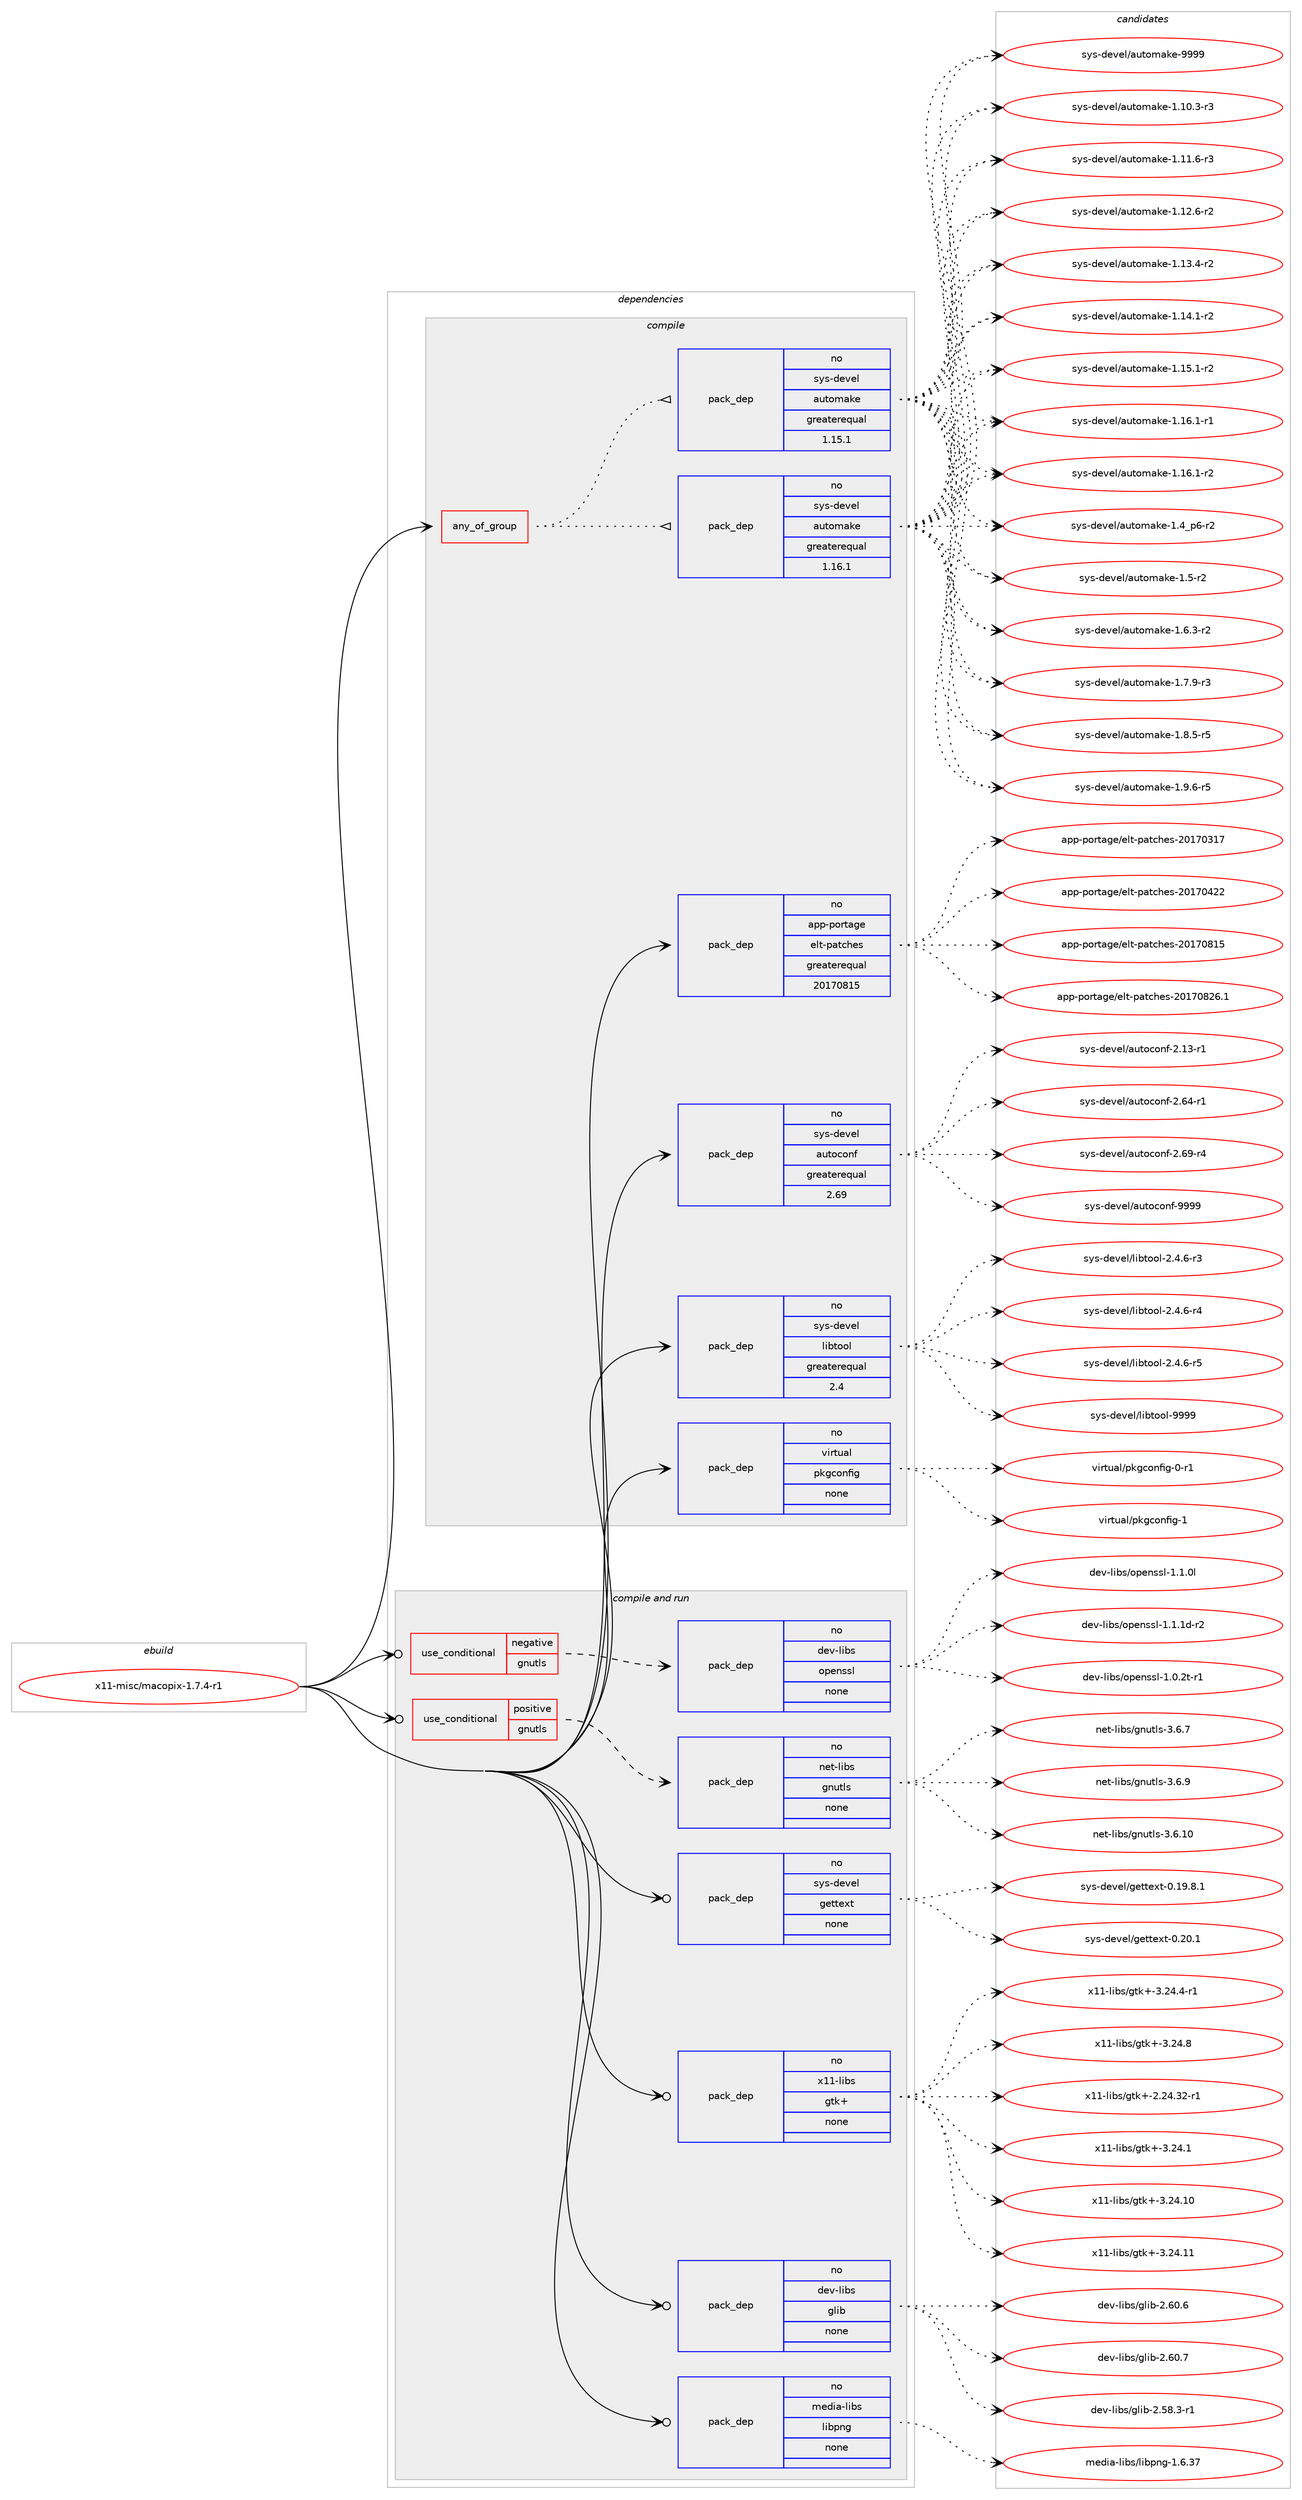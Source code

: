 digraph prolog {

# *************
# Graph options
# *************

newrank=true;
concentrate=true;
compound=true;
graph [rankdir=LR,fontname=Helvetica,fontsize=10,ranksep=1.5];#, ranksep=2.5, nodesep=0.2];
edge  [arrowhead=vee];
node  [fontname=Helvetica,fontsize=10];

# **********
# The ebuild
# **********

subgraph cluster_leftcol {
color=gray;
rank=same;
label=<<i>ebuild</i>>;
id [label="x11-misc/macopix-1.7.4-r1", color=red, width=4, href="../x11-misc/macopix-1.7.4-r1.svg"];
}

# ****************
# The dependencies
# ****************

subgraph cluster_midcol {
color=gray;
label=<<i>dependencies</i>>;
subgraph cluster_compile {
fillcolor="#eeeeee";
style=filled;
label=<<i>compile</i>>;
subgraph any16078 {
dependency919425 [label=<<TABLE BORDER="0" CELLBORDER="1" CELLSPACING="0" CELLPADDING="4"><TR><TD CELLPADDING="10">any_of_group</TD></TR></TABLE>>, shape=none, color=red];subgraph pack682952 {
dependency919426 [label=<<TABLE BORDER="0" CELLBORDER="1" CELLSPACING="0" CELLPADDING="4" WIDTH="220"><TR><TD ROWSPAN="6" CELLPADDING="30">pack_dep</TD></TR><TR><TD WIDTH="110">no</TD></TR><TR><TD>sys-devel</TD></TR><TR><TD>automake</TD></TR><TR><TD>greaterequal</TD></TR><TR><TD>1.16.1</TD></TR></TABLE>>, shape=none, color=blue];
}
dependency919425:e -> dependency919426:w [weight=20,style="dotted",arrowhead="oinv"];
subgraph pack682953 {
dependency919427 [label=<<TABLE BORDER="0" CELLBORDER="1" CELLSPACING="0" CELLPADDING="4" WIDTH="220"><TR><TD ROWSPAN="6" CELLPADDING="30">pack_dep</TD></TR><TR><TD WIDTH="110">no</TD></TR><TR><TD>sys-devel</TD></TR><TR><TD>automake</TD></TR><TR><TD>greaterequal</TD></TR><TR><TD>1.15.1</TD></TR></TABLE>>, shape=none, color=blue];
}
dependency919425:e -> dependency919427:w [weight=20,style="dotted",arrowhead="oinv"];
}
id:e -> dependency919425:w [weight=20,style="solid",arrowhead="vee"];
subgraph pack682954 {
dependency919428 [label=<<TABLE BORDER="0" CELLBORDER="1" CELLSPACING="0" CELLPADDING="4" WIDTH="220"><TR><TD ROWSPAN="6" CELLPADDING="30">pack_dep</TD></TR><TR><TD WIDTH="110">no</TD></TR><TR><TD>app-portage</TD></TR><TR><TD>elt-patches</TD></TR><TR><TD>greaterequal</TD></TR><TR><TD>20170815</TD></TR></TABLE>>, shape=none, color=blue];
}
id:e -> dependency919428:w [weight=20,style="solid",arrowhead="vee"];
subgraph pack682955 {
dependency919429 [label=<<TABLE BORDER="0" CELLBORDER="1" CELLSPACING="0" CELLPADDING="4" WIDTH="220"><TR><TD ROWSPAN="6" CELLPADDING="30">pack_dep</TD></TR><TR><TD WIDTH="110">no</TD></TR><TR><TD>sys-devel</TD></TR><TR><TD>autoconf</TD></TR><TR><TD>greaterequal</TD></TR><TR><TD>2.69</TD></TR></TABLE>>, shape=none, color=blue];
}
id:e -> dependency919429:w [weight=20,style="solid",arrowhead="vee"];
subgraph pack682956 {
dependency919430 [label=<<TABLE BORDER="0" CELLBORDER="1" CELLSPACING="0" CELLPADDING="4" WIDTH="220"><TR><TD ROWSPAN="6" CELLPADDING="30">pack_dep</TD></TR><TR><TD WIDTH="110">no</TD></TR><TR><TD>sys-devel</TD></TR><TR><TD>libtool</TD></TR><TR><TD>greaterequal</TD></TR><TR><TD>2.4</TD></TR></TABLE>>, shape=none, color=blue];
}
id:e -> dependency919430:w [weight=20,style="solid",arrowhead="vee"];
subgraph pack682957 {
dependency919431 [label=<<TABLE BORDER="0" CELLBORDER="1" CELLSPACING="0" CELLPADDING="4" WIDTH="220"><TR><TD ROWSPAN="6" CELLPADDING="30">pack_dep</TD></TR><TR><TD WIDTH="110">no</TD></TR><TR><TD>virtual</TD></TR><TR><TD>pkgconfig</TD></TR><TR><TD>none</TD></TR><TR><TD></TD></TR></TABLE>>, shape=none, color=blue];
}
id:e -> dependency919431:w [weight=20,style="solid",arrowhead="vee"];
}
subgraph cluster_compileandrun {
fillcolor="#eeeeee";
style=filled;
label=<<i>compile and run</i>>;
subgraph cond219804 {
dependency919432 [label=<<TABLE BORDER="0" CELLBORDER="1" CELLSPACING="0" CELLPADDING="4"><TR><TD ROWSPAN="3" CELLPADDING="10">use_conditional</TD></TR><TR><TD>negative</TD></TR><TR><TD>gnutls</TD></TR></TABLE>>, shape=none, color=red];
subgraph pack682958 {
dependency919433 [label=<<TABLE BORDER="0" CELLBORDER="1" CELLSPACING="0" CELLPADDING="4" WIDTH="220"><TR><TD ROWSPAN="6" CELLPADDING="30">pack_dep</TD></TR><TR><TD WIDTH="110">no</TD></TR><TR><TD>dev-libs</TD></TR><TR><TD>openssl</TD></TR><TR><TD>none</TD></TR><TR><TD></TD></TR></TABLE>>, shape=none, color=blue];
}
dependency919432:e -> dependency919433:w [weight=20,style="dashed",arrowhead="vee"];
}
id:e -> dependency919432:w [weight=20,style="solid",arrowhead="odotvee"];
subgraph cond219805 {
dependency919434 [label=<<TABLE BORDER="0" CELLBORDER="1" CELLSPACING="0" CELLPADDING="4"><TR><TD ROWSPAN="3" CELLPADDING="10">use_conditional</TD></TR><TR><TD>positive</TD></TR><TR><TD>gnutls</TD></TR></TABLE>>, shape=none, color=red];
subgraph pack682959 {
dependency919435 [label=<<TABLE BORDER="0" CELLBORDER="1" CELLSPACING="0" CELLPADDING="4" WIDTH="220"><TR><TD ROWSPAN="6" CELLPADDING="30">pack_dep</TD></TR><TR><TD WIDTH="110">no</TD></TR><TR><TD>net-libs</TD></TR><TR><TD>gnutls</TD></TR><TR><TD>none</TD></TR><TR><TD></TD></TR></TABLE>>, shape=none, color=blue];
}
dependency919434:e -> dependency919435:w [weight=20,style="dashed",arrowhead="vee"];
}
id:e -> dependency919434:w [weight=20,style="solid",arrowhead="odotvee"];
subgraph pack682960 {
dependency919436 [label=<<TABLE BORDER="0" CELLBORDER="1" CELLSPACING="0" CELLPADDING="4" WIDTH="220"><TR><TD ROWSPAN="6" CELLPADDING="30">pack_dep</TD></TR><TR><TD WIDTH="110">no</TD></TR><TR><TD>dev-libs</TD></TR><TR><TD>glib</TD></TR><TR><TD>none</TD></TR><TR><TD></TD></TR></TABLE>>, shape=none, color=blue];
}
id:e -> dependency919436:w [weight=20,style="solid",arrowhead="odotvee"];
subgraph pack682961 {
dependency919437 [label=<<TABLE BORDER="0" CELLBORDER="1" CELLSPACING="0" CELLPADDING="4" WIDTH="220"><TR><TD ROWSPAN="6" CELLPADDING="30">pack_dep</TD></TR><TR><TD WIDTH="110">no</TD></TR><TR><TD>media-libs</TD></TR><TR><TD>libpng</TD></TR><TR><TD>none</TD></TR><TR><TD></TD></TR></TABLE>>, shape=none, color=blue];
}
id:e -> dependency919437:w [weight=20,style="solid",arrowhead="odotvee"];
subgraph pack682962 {
dependency919438 [label=<<TABLE BORDER="0" CELLBORDER="1" CELLSPACING="0" CELLPADDING="4" WIDTH="220"><TR><TD ROWSPAN="6" CELLPADDING="30">pack_dep</TD></TR><TR><TD WIDTH="110">no</TD></TR><TR><TD>sys-devel</TD></TR><TR><TD>gettext</TD></TR><TR><TD>none</TD></TR><TR><TD></TD></TR></TABLE>>, shape=none, color=blue];
}
id:e -> dependency919438:w [weight=20,style="solid",arrowhead="odotvee"];
subgraph pack682963 {
dependency919439 [label=<<TABLE BORDER="0" CELLBORDER="1" CELLSPACING="0" CELLPADDING="4" WIDTH="220"><TR><TD ROWSPAN="6" CELLPADDING="30">pack_dep</TD></TR><TR><TD WIDTH="110">no</TD></TR><TR><TD>x11-libs</TD></TR><TR><TD>gtk+</TD></TR><TR><TD>none</TD></TR><TR><TD></TD></TR></TABLE>>, shape=none, color=blue];
}
id:e -> dependency919439:w [weight=20,style="solid",arrowhead="odotvee"];
}
subgraph cluster_run {
fillcolor="#eeeeee";
style=filled;
label=<<i>run</i>>;
}
}

# **************
# The candidates
# **************

subgraph cluster_choices {
rank=same;
color=gray;
label=<<i>candidates</i>>;

subgraph choice682952 {
color=black;
nodesep=1;
choice11512111545100101118101108479711711611110997107101454946494846514511451 [label="sys-devel/automake-1.10.3-r3", color=red, width=4,href="../sys-devel/automake-1.10.3-r3.svg"];
choice11512111545100101118101108479711711611110997107101454946494946544511451 [label="sys-devel/automake-1.11.6-r3", color=red, width=4,href="../sys-devel/automake-1.11.6-r3.svg"];
choice11512111545100101118101108479711711611110997107101454946495046544511450 [label="sys-devel/automake-1.12.6-r2", color=red, width=4,href="../sys-devel/automake-1.12.6-r2.svg"];
choice11512111545100101118101108479711711611110997107101454946495146524511450 [label="sys-devel/automake-1.13.4-r2", color=red, width=4,href="../sys-devel/automake-1.13.4-r2.svg"];
choice11512111545100101118101108479711711611110997107101454946495246494511450 [label="sys-devel/automake-1.14.1-r2", color=red, width=4,href="../sys-devel/automake-1.14.1-r2.svg"];
choice11512111545100101118101108479711711611110997107101454946495346494511450 [label="sys-devel/automake-1.15.1-r2", color=red, width=4,href="../sys-devel/automake-1.15.1-r2.svg"];
choice11512111545100101118101108479711711611110997107101454946495446494511449 [label="sys-devel/automake-1.16.1-r1", color=red, width=4,href="../sys-devel/automake-1.16.1-r1.svg"];
choice11512111545100101118101108479711711611110997107101454946495446494511450 [label="sys-devel/automake-1.16.1-r2", color=red, width=4,href="../sys-devel/automake-1.16.1-r2.svg"];
choice115121115451001011181011084797117116111109971071014549465295112544511450 [label="sys-devel/automake-1.4_p6-r2", color=red, width=4,href="../sys-devel/automake-1.4_p6-r2.svg"];
choice11512111545100101118101108479711711611110997107101454946534511450 [label="sys-devel/automake-1.5-r2", color=red, width=4,href="../sys-devel/automake-1.5-r2.svg"];
choice115121115451001011181011084797117116111109971071014549465446514511450 [label="sys-devel/automake-1.6.3-r2", color=red, width=4,href="../sys-devel/automake-1.6.3-r2.svg"];
choice115121115451001011181011084797117116111109971071014549465546574511451 [label="sys-devel/automake-1.7.9-r3", color=red, width=4,href="../sys-devel/automake-1.7.9-r3.svg"];
choice115121115451001011181011084797117116111109971071014549465646534511453 [label="sys-devel/automake-1.8.5-r5", color=red, width=4,href="../sys-devel/automake-1.8.5-r5.svg"];
choice115121115451001011181011084797117116111109971071014549465746544511453 [label="sys-devel/automake-1.9.6-r5", color=red, width=4,href="../sys-devel/automake-1.9.6-r5.svg"];
choice115121115451001011181011084797117116111109971071014557575757 [label="sys-devel/automake-9999", color=red, width=4,href="../sys-devel/automake-9999.svg"];
dependency919426:e -> choice11512111545100101118101108479711711611110997107101454946494846514511451:w [style=dotted,weight="100"];
dependency919426:e -> choice11512111545100101118101108479711711611110997107101454946494946544511451:w [style=dotted,weight="100"];
dependency919426:e -> choice11512111545100101118101108479711711611110997107101454946495046544511450:w [style=dotted,weight="100"];
dependency919426:e -> choice11512111545100101118101108479711711611110997107101454946495146524511450:w [style=dotted,weight="100"];
dependency919426:e -> choice11512111545100101118101108479711711611110997107101454946495246494511450:w [style=dotted,weight="100"];
dependency919426:e -> choice11512111545100101118101108479711711611110997107101454946495346494511450:w [style=dotted,weight="100"];
dependency919426:e -> choice11512111545100101118101108479711711611110997107101454946495446494511449:w [style=dotted,weight="100"];
dependency919426:e -> choice11512111545100101118101108479711711611110997107101454946495446494511450:w [style=dotted,weight="100"];
dependency919426:e -> choice115121115451001011181011084797117116111109971071014549465295112544511450:w [style=dotted,weight="100"];
dependency919426:e -> choice11512111545100101118101108479711711611110997107101454946534511450:w [style=dotted,weight="100"];
dependency919426:e -> choice115121115451001011181011084797117116111109971071014549465446514511450:w [style=dotted,weight="100"];
dependency919426:e -> choice115121115451001011181011084797117116111109971071014549465546574511451:w [style=dotted,weight="100"];
dependency919426:e -> choice115121115451001011181011084797117116111109971071014549465646534511453:w [style=dotted,weight="100"];
dependency919426:e -> choice115121115451001011181011084797117116111109971071014549465746544511453:w [style=dotted,weight="100"];
dependency919426:e -> choice115121115451001011181011084797117116111109971071014557575757:w [style=dotted,weight="100"];
}
subgraph choice682953 {
color=black;
nodesep=1;
choice11512111545100101118101108479711711611110997107101454946494846514511451 [label="sys-devel/automake-1.10.3-r3", color=red, width=4,href="../sys-devel/automake-1.10.3-r3.svg"];
choice11512111545100101118101108479711711611110997107101454946494946544511451 [label="sys-devel/automake-1.11.6-r3", color=red, width=4,href="../sys-devel/automake-1.11.6-r3.svg"];
choice11512111545100101118101108479711711611110997107101454946495046544511450 [label="sys-devel/automake-1.12.6-r2", color=red, width=4,href="../sys-devel/automake-1.12.6-r2.svg"];
choice11512111545100101118101108479711711611110997107101454946495146524511450 [label="sys-devel/automake-1.13.4-r2", color=red, width=4,href="../sys-devel/automake-1.13.4-r2.svg"];
choice11512111545100101118101108479711711611110997107101454946495246494511450 [label="sys-devel/automake-1.14.1-r2", color=red, width=4,href="../sys-devel/automake-1.14.1-r2.svg"];
choice11512111545100101118101108479711711611110997107101454946495346494511450 [label="sys-devel/automake-1.15.1-r2", color=red, width=4,href="../sys-devel/automake-1.15.1-r2.svg"];
choice11512111545100101118101108479711711611110997107101454946495446494511449 [label="sys-devel/automake-1.16.1-r1", color=red, width=4,href="../sys-devel/automake-1.16.1-r1.svg"];
choice11512111545100101118101108479711711611110997107101454946495446494511450 [label="sys-devel/automake-1.16.1-r2", color=red, width=4,href="../sys-devel/automake-1.16.1-r2.svg"];
choice115121115451001011181011084797117116111109971071014549465295112544511450 [label="sys-devel/automake-1.4_p6-r2", color=red, width=4,href="../sys-devel/automake-1.4_p6-r2.svg"];
choice11512111545100101118101108479711711611110997107101454946534511450 [label="sys-devel/automake-1.5-r2", color=red, width=4,href="../sys-devel/automake-1.5-r2.svg"];
choice115121115451001011181011084797117116111109971071014549465446514511450 [label="sys-devel/automake-1.6.3-r2", color=red, width=4,href="../sys-devel/automake-1.6.3-r2.svg"];
choice115121115451001011181011084797117116111109971071014549465546574511451 [label="sys-devel/automake-1.7.9-r3", color=red, width=4,href="../sys-devel/automake-1.7.9-r3.svg"];
choice115121115451001011181011084797117116111109971071014549465646534511453 [label="sys-devel/automake-1.8.5-r5", color=red, width=4,href="../sys-devel/automake-1.8.5-r5.svg"];
choice115121115451001011181011084797117116111109971071014549465746544511453 [label="sys-devel/automake-1.9.6-r5", color=red, width=4,href="../sys-devel/automake-1.9.6-r5.svg"];
choice115121115451001011181011084797117116111109971071014557575757 [label="sys-devel/automake-9999", color=red, width=4,href="../sys-devel/automake-9999.svg"];
dependency919427:e -> choice11512111545100101118101108479711711611110997107101454946494846514511451:w [style=dotted,weight="100"];
dependency919427:e -> choice11512111545100101118101108479711711611110997107101454946494946544511451:w [style=dotted,weight="100"];
dependency919427:e -> choice11512111545100101118101108479711711611110997107101454946495046544511450:w [style=dotted,weight="100"];
dependency919427:e -> choice11512111545100101118101108479711711611110997107101454946495146524511450:w [style=dotted,weight="100"];
dependency919427:e -> choice11512111545100101118101108479711711611110997107101454946495246494511450:w [style=dotted,weight="100"];
dependency919427:e -> choice11512111545100101118101108479711711611110997107101454946495346494511450:w [style=dotted,weight="100"];
dependency919427:e -> choice11512111545100101118101108479711711611110997107101454946495446494511449:w [style=dotted,weight="100"];
dependency919427:e -> choice11512111545100101118101108479711711611110997107101454946495446494511450:w [style=dotted,weight="100"];
dependency919427:e -> choice115121115451001011181011084797117116111109971071014549465295112544511450:w [style=dotted,weight="100"];
dependency919427:e -> choice11512111545100101118101108479711711611110997107101454946534511450:w [style=dotted,weight="100"];
dependency919427:e -> choice115121115451001011181011084797117116111109971071014549465446514511450:w [style=dotted,weight="100"];
dependency919427:e -> choice115121115451001011181011084797117116111109971071014549465546574511451:w [style=dotted,weight="100"];
dependency919427:e -> choice115121115451001011181011084797117116111109971071014549465646534511453:w [style=dotted,weight="100"];
dependency919427:e -> choice115121115451001011181011084797117116111109971071014549465746544511453:w [style=dotted,weight="100"];
dependency919427:e -> choice115121115451001011181011084797117116111109971071014557575757:w [style=dotted,weight="100"];
}
subgraph choice682954 {
color=black;
nodesep=1;
choice97112112451121111141169710310147101108116451129711699104101115455048495548514955 [label="app-portage/elt-patches-20170317", color=red, width=4,href="../app-portage/elt-patches-20170317.svg"];
choice97112112451121111141169710310147101108116451129711699104101115455048495548525050 [label="app-portage/elt-patches-20170422", color=red, width=4,href="../app-portage/elt-patches-20170422.svg"];
choice97112112451121111141169710310147101108116451129711699104101115455048495548564953 [label="app-portage/elt-patches-20170815", color=red, width=4,href="../app-portage/elt-patches-20170815.svg"];
choice971121124511211111411697103101471011081164511297116991041011154550484955485650544649 [label="app-portage/elt-patches-20170826.1", color=red, width=4,href="../app-portage/elt-patches-20170826.1.svg"];
dependency919428:e -> choice97112112451121111141169710310147101108116451129711699104101115455048495548514955:w [style=dotted,weight="100"];
dependency919428:e -> choice97112112451121111141169710310147101108116451129711699104101115455048495548525050:w [style=dotted,weight="100"];
dependency919428:e -> choice97112112451121111141169710310147101108116451129711699104101115455048495548564953:w [style=dotted,weight="100"];
dependency919428:e -> choice971121124511211111411697103101471011081164511297116991041011154550484955485650544649:w [style=dotted,weight="100"];
}
subgraph choice682955 {
color=black;
nodesep=1;
choice1151211154510010111810110847971171161119911111010245504649514511449 [label="sys-devel/autoconf-2.13-r1", color=red, width=4,href="../sys-devel/autoconf-2.13-r1.svg"];
choice1151211154510010111810110847971171161119911111010245504654524511449 [label="sys-devel/autoconf-2.64-r1", color=red, width=4,href="../sys-devel/autoconf-2.64-r1.svg"];
choice1151211154510010111810110847971171161119911111010245504654574511452 [label="sys-devel/autoconf-2.69-r4", color=red, width=4,href="../sys-devel/autoconf-2.69-r4.svg"];
choice115121115451001011181011084797117116111991111101024557575757 [label="sys-devel/autoconf-9999", color=red, width=4,href="../sys-devel/autoconf-9999.svg"];
dependency919429:e -> choice1151211154510010111810110847971171161119911111010245504649514511449:w [style=dotted,weight="100"];
dependency919429:e -> choice1151211154510010111810110847971171161119911111010245504654524511449:w [style=dotted,weight="100"];
dependency919429:e -> choice1151211154510010111810110847971171161119911111010245504654574511452:w [style=dotted,weight="100"];
dependency919429:e -> choice115121115451001011181011084797117116111991111101024557575757:w [style=dotted,weight="100"];
}
subgraph choice682956 {
color=black;
nodesep=1;
choice1151211154510010111810110847108105981161111111084550465246544511451 [label="sys-devel/libtool-2.4.6-r3", color=red, width=4,href="../sys-devel/libtool-2.4.6-r3.svg"];
choice1151211154510010111810110847108105981161111111084550465246544511452 [label="sys-devel/libtool-2.4.6-r4", color=red, width=4,href="../sys-devel/libtool-2.4.6-r4.svg"];
choice1151211154510010111810110847108105981161111111084550465246544511453 [label="sys-devel/libtool-2.4.6-r5", color=red, width=4,href="../sys-devel/libtool-2.4.6-r5.svg"];
choice1151211154510010111810110847108105981161111111084557575757 [label="sys-devel/libtool-9999", color=red, width=4,href="../sys-devel/libtool-9999.svg"];
dependency919430:e -> choice1151211154510010111810110847108105981161111111084550465246544511451:w [style=dotted,weight="100"];
dependency919430:e -> choice1151211154510010111810110847108105981161111111084550465246544511452:w [style=dotted,weight="100"];
dependency919430:e -> choice1151211154510010111810110847108105981161111111084550465246544511453:w [style=dotted,weight="100"];
dependency919430:e -> choice1151211154510010111810110847108105981161111111084557575757:w [style=dotted,weight="100"];
}
subgraph choice682957 {
color=black;
nodesep=1;
choice11810511411611797108471121071039911111010210510345484511449 [label="virtual/pkgconfig-0-r1", color=red, width=4,href="../virtual/pkgconfig-0-r1.svg"];
choice1181051141161179710847112107103991111101021051034549 [label="virtual/pkgconfig-1", color=red, width=4,href="../virtual/pkgconfig-1.svg"];
dependency919431:e -> choice11810511411611797108471121071039911111010210510345484511449:w [style=dotted,weight="100"];
dependency919431:e -> choice1181051141161179710847112107103991111101021051034549:w [style=dotted,weight="100"];
}
subgraph choice682958 {
color=black;
nodesep=1;
choice1001011184510810598115471111121011101151151084549464846501164511449 [label="dev-libs/openssl-1.0.2t-r1", color=red, width=4,href="../dev-libs/openssl-1.0.2t-r1.svg"];
choice100101118451081059811547111112101110115115108454946494648108 [label="dev-libs/openssl-1.1.0l", color=red, width=4,href="../dev-libs/openssl-1.1.0l.svg"];
choice1001011184510810598115471111121011101151151084549464946491004511450 [label="dev-libs/openssl-1.1.1d-r2", color=red, width=4,href="../dev-libs/openssl-1.1.1d-r2.svg"];
dependency919433:e -> choice1001011184510810598115471111121011101151151084549464846501164511449:w [style=dotted,weight="100"];
dependency919433:e -> choice100101118451081059811547111112101110115115108454946494648108:w [style=dotted,weight="100"];
dependency919433:e -> choice1001011184510810598115471111121011101151151084549464946491004511450:w [style=dotted,weight="100"];
}
subgraph choice682959 {
color=black;
nodesep=1;
choice11010111645108105981154710311011711610811545514654464948 [label="net-libs/gnutls-3.6.10", color=red, width=4,href="../net-libs/gnutls-3.6.10.svg"];
choice110101116451081059811547103110117116108115455146544655 [label="net-libs/gnutls-3.6.7", color=red, width=4,href="../net-libs/gnutls-3.6.7.svg"];
choice110101116451081059811547103110117116108115455146544657 [label="net-libs/gnutls-3.6.9", color=red, width=4,href="../net-libs/gnutls-3.6.9.svg"];
dependency919435:e -> choice11010111645108105981154710311011711610811545514654464948:w [style=dotted,weight="100"];
dependency919435:e -> choice110101116451081059811547103110117116108115455146544655:w [style=dotted,weight="100"];
dependency919435:e -> choice110101116451081059811547103110117116108115455146544657:w [style=dotted,weight="100"];
}
subgraph choice682960 {
color=black;
nodesep=1;
choice10010111845108105981154710310810598455046535646514511449 [label="dev-libs/glib-2.58.3-r1", color=red, width=4,href="../dev-libs/glib-2.58.3-r1.svg"];
choice1001011184510810598115471031081059845504654484654 [label="dev-libs/glib-2.60.6", color=red, width=4,href="../dev-libs/glib-2.60.6.svg"];
choice1001011184510810598115471031081059845504654484655 [label="dev-libs/glib-2.60.7", color=red, width=4,href="../dev-libs/glib-2.60.7.svg"];
dependency919436:e -> choice10010111845108105981154710310810598455046535646514511449:w [style=dotted,weight="100"];
dependency919436:e -> choice1001011184510810598115471031081059845504654484654:w [style=dotted,weight="100"];
dependency919436:e -> choice1001011184510810598115471031081059845504654484655:w [style=dotted,weight="100"];
}
subgraph choice682961 {
color=black;
nodesep=1;
choice109101100105974510810598115471081059811211010345494654465155 [label="media-libs/libpng-1.6.37", color=red, width=4,href="../media-libs/libpng-1.6.37.svg"];
dependency919437:e -> choice109101100105974510810598115471081059811211010345494654465155:w [style=dotted,weight="100"];
}
subgraph choice682962 {
color=black;
nodesep=1;
choice1151211154510010111810110847103101116116101120116454846495746564649 [label="sys-devel/gettext-0.19.8.1", color=red, width=4,href="../sys-devel/gettext-0.19.8.1.svg"];
choice115121115451001011181011084710310111611610112011645484650484649 [label="sys-devel/gettext-0.20.1", color=red, width=4,href="../sys-devel/gettext-0.20.1.svg"];
dependency919438:e -> choice1151211154510010111810110847103101116116101120116454846495746564649:w [style=dotted,weight="100"];
dependency919438:e -> choice115121115451001011181011084710310111611610112011645484650484649:w [style=dotted,weight="100"];
}
subgraph choice682963 {
color=black;
nodesep=1;
choice12049494510810598115471031161074345504650524651504511449 [label="x11-libs/gtk+-2.24.32-r1", color=red, width=4,href="../x11-libs/gtk+-2.24.32-r1.svg"];
choice12049494510810598115471031161074345514650524649 [label="x11-libs/gtk+-3.24.1", color=red, width=4,href="../x11-libs/gtk+-3.24.1.svg"];
choice1204949451081059811547103116107434551465052464948 [label="x11-libs/gtk+-3.24.10", color=red, width=4,href="../x11-libs/gtk+-3.24.10.svg"];
choice1204949451081059811547103116107434551465052464949 [label="x11-libs/gtk+-3.24.11", color=red, width=4,href="../x11-libs/gtk+-3.24.11.svg"];
choice120494945108105981154710311610743455146505246524511449 [label="x11-libs/gtk+-3.24.4-r1", color=red, width=4,href="../x11-libs/gtk+-3.24.4-r1.svg"];
choice12049494510810598115471031161074345514650524656 [label="x11-libs/gtk+-3.24.8", color=red, width=4,href="../x11-libs/gtk+-3.24.8.svg"];
dependency919439:e -> choice12049494510810598115471031161074345504650524651504511449:w [style=dotted,weight="100"];
dependency919439:e -> choice12049494510810598115471031161074345514650524649:w [style=dotted,weight="100"];
dependency919439:e -> choice1204949451081059811547103116107434551465052464948:w [style=dotted,weight="100"];
dependency919439:e -> choice1204949451081059811547103116107434551465052464949:w [style=dotted,weight="100"];
dependency919439:e -> choice120494945108105981154710311610743455146505246524511449:w [style=dotted,weight="100"];
dependency919439:e -> choice12049494510810598115471031161074345514650524656:w [style=dotted,weight="100"];
}
}

}

